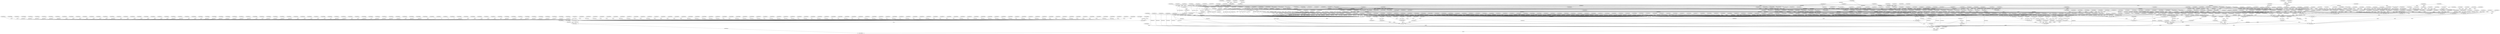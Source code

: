 digraph Ontology {
	page="11,17";
	edge [label="is a"];
	CCO_R0000168 -> CCO_R0000000;
	CCO_R0000007 -> CCO_R0000000;
	CCO_P0000175 -> CCO_P0000193;
	CCO_R0000077 -> CCO_R0000000;
	CCO_R0000111 -> CCO_R0000000;
	edge [label="part_of"];
	CCO_P0000039 -> CCO_P0000016;
	CCO_B0000073 -> CCO_U0000004;
	edge [label="participates_in"];
	CCO_B0000073 -> CCO_P0000057;
	CCO_B0000073 -> CCO_P0000194;
	CCO_P0000288 -> CCO_P0000199;
	CCO_P0000288 -> CCO_P0000287;
	CCO_B0000046 -> CCO_U0000004;
	edge [label="participates_in"];
	CCO_B0000046 -> CCO_P0000004;
	CCO_P0000005 -> CCO_P0000004;
	CCO_R0000138 -> CCO_R0000000;
	CCO_P0000060 -> CCO_P0000059;
	edge [label="part_of"];
	CCO_P0000060 -> CCO_P0000118;
	CCO_P0000115 -> CCO_P0000266;
	edge [label="part_of"];
	CCO_P0000115 -> CCO_P0000112;
	CCO_P0000222 -> CCO_P0000228;
	edge [label="part_of"];
	CCO_P0000222 -> CCO_P0000097;
	CCO_P0000307 -> CCO_P0000057;
	edge [label="part_of"];
	CCO_P0000300 -> CCO_P0000192;
	CCO_P0000300 -> CCO_P0000301;
	CCO_P0000250 -> CCO_P0000249;
	CCO_P0000169 -> CCO_P0000195;
	CCO_P0000169 -> CCO_P0000167;
	edge [label="part_of"];
	CCO_P0000191 -> CCO_P0000104;
	CCO_P0000191 -> CCO_P0000189;
	edge [label="part_of"];
	CCO_P0000134 -> CCO_P0000189;
	CCO_R0000080 -> CCO_R0000000;
	CCO_R0000139 -> CCO_R0000000;
	edge [label="part_of"];
	CCO_P0000179 -> CCO_P0000120;
	CCO_P0000217 -> CCO_P0000207;
	CCO_P0000217 -> CCO_P0000216;
	CCO_B0000144 -> CCO_U0000004;
	edge [label="participates_in"];
	CCO_B0000144 -> CCO_P0000004;
	CCO_P0000214 -> CCO_P0000210;
	CCO_P0000214 -> CCO_P0000126;
	CCO_P0000068 -> CCO_P0000240;
	edge [label="part_of"];
	CCO_P0000068 -> CCO_P0000120;
	CCO_R0000062 -> CCO_R0000000;
	CCO_R0000035 -> CCO_R0000000;
	CCO_B0000063 -> CCO_U0000004;
	edge [label="participates_in"];
	CCO_B0000063 -> CCO_P0000056;
	CCO_P0000160 -> CCO_P0000007;
	edge [label="part_of"];
	CCO_P0000085 -> CCO_P0000084;
	CCO_P0000099 -> CCO_P0000096;
	CCO_R0000131 -> CCO_R0000000;
	CCO_R0000147 -> CCO_R0000000;
	CCO_B0000022 -> CCO_U0000004;
	edge [label="participates_in"];
	CCO_B0000022 -> CCO_P0000108;
	CCO_B0000022 -> CCO_P0000103;
	CCO_B0000022 -> CCO_P0000120;
	CCO_B0000022 -> CCO_P0000117;
	CCO_R0000050 -> CCO_R0000000;
	CCO_B0000092 -> CCO_U0000004;
	edge [label="participates_in"];
	CCO_B0000092 -> CCO_P0000108;
	CCO_B0000101 -> CCO_U0000004;
	edge [label="participates_in"];
	CCO_B0000101 -> CCO_P0000004;
	CCO_R0000085 -> CCO_R0000000;
	edge [label="part_of"];
	CCO_P0000084 -> CCO_P0000037;
	edge [label="part_of"];
	CCO_P0000234 -> CCO_P0000103;
	CCO_R0000091 -> CCO_R0000000;
	CCO_U0000004 -> CCO_U0000003;
	edge [label="part_of"];
	CCO_P0000277 -> CCO_P0000265;
	CCO_P0000303 -> CCO_P0000134;
	edge [label="part_of"];
	CCO_P0000303 -> CCO_P0000192;
	CCO_B0000122 -> CCO_U0000004;
	edge [label="participates_in"];
	CCO_B0000122 -> CCO_P0000004;
	CCO_B0000113 -> CCO_U0000004;
	edge [label="participates_in"];
	CCO_B0000113 -> CCO_P0000004;
	CCO_P0000159 -> CCO_P0000007;
	CCO_P0000159 -> CCO_P0000163;
	CCO_R0000141 -> CCO_R0000000;
	CCO_P0000006 -> CCO_P0000157;
	CCO_R0000058 -> CCO_R0000000;
	CCO_P0000157 -> CCO_P0000005;
	CCO_B0000108 -> CCO_U0000004;
	edge [label="participates_in"];
	CCO_B0000108 -> CCO_P0000266;
	CCO_P0000076 -> CCO_P0000074;
	CCO_P0000295 -> CCO_P0000294;
	edge [label="part_of"];
	CCO_P0000044 -> CCO_P0000108;
	CCO_P0000044 -> CCO_P0000054;
	edge [label="part_of"];
	CCO_P0000283 -> CCO_P0000037;
	edge [label="part_of"];
	CCO_P0000259 -> CCO_P0000002;
	CCO_P0000182 -> CCO_P0000122;
	CCO_P0000022 -> CCO_P0000270;
	edge [label="part_of"];
	CCO_P0000022 -> CCO_P0000069;
	edge [label="part_of"];
	CCO_P0000033 -> CCO_P0000105;
	CCO_B0000014 -> CCO_U0000004;
	edge [label="participates_in"];
	CCO_B0000014 -> CCO_P0000004;
	CCO_B0000014 -> CCO_P0000010;
	CCO_R0000070 -> CCO_R0000000;
	CCO_P0000176 -> CCO_P0000193;
	edge [label="part_of"];
	CCO_P0000237 -> CCO_P0000265;
	CCO_B0000129 -> CCO_U0000004;
	edge [label="participates_in"];
	CCO_B0000129 -> CCO_P0000069;
	CCO_P0000224 -> CCO_P0000230;
	CCO_P0000224 -> CCO_P0000222;
	CCO_R0000046 -> CCO_R0000000;
	CCO_B0000037 -> CCO_U0000004;
	edge [label="participates_in"];
	CCO_B0000037 -> CCO_P0000130;
	CCO_R0000016 -> CCO_R0000000;
	CCO_R0000108 -> CCO_R0000000;
	CCO_R0000067 -> CCO_R0000000;
	CCO_P0000010 -> CCO_P0000262;
	edge [label="part_of"];
	CCO_P0000010 -> CCO_P0000273;
	CCO_R0000156 -> CCO_R0000000;
	CCO_B0000152 -> CCO_U0000004;
	edge [label="participates_in"];
	CCO_B0000152 -> CCO_P0000107;
	edge [label="part_of"];
	CCO_P0000174 -> CCO_P0000190;
	CCO_P0000109 -> CCO_P0000267;
	edge [label="part_of"];
	CCO_P0000109 -> CCO_P0000104;
	CCO_R0000110 -> CCO_R0000000;
	CCO_P0000087 -> CCO_P0000004;
	edge [label="part_of"];
	CCO_P0000087 -> CCO_P0000069;
	CCO_P0000297 -> CCO_P0000296;
	edge [label="part_of"];
	CCO_P0000025 -> CCO_P0000014;
	CCO_P0000040 -> CCO_P0000004;
	CCO_P0000184 -> CCO_P0000257;
	edge [label="part_of"];
	CCO_P0000184 -> CCO_P0000192;
	edge [label="part_of"];
	CCO_P0000108 -> CCO_P0000104;
	CCO_P0000158 -> CCO_P0000007;
	edge [label="part_of"];
	CCO_P0000078 -> CCO_P0000002;
	CCO_R0000024 -> CCO_R0000000;
	CCO_B0000016 -> CCO_U0000004;
	edge [label="participates_in"];
	CCO_B0000016 -> CCO_P0000004;
	CCO_P0000114 -> CCO_P0000267;
	edge [label="part_of"];
	CCO_P0000114 -> CCO_P0000112;
	CCO_B0000082 -> CCO_U0000004;
	edge [label="participates_in"];
	CCO_B0000082 -> CCO_P0000056;
	CCO_B0000047 -> CCO_U0000004;
	edge [label="participates_in"];
	CCO_B0000047 -> CCO_P0000004;
	CCO_B0000013 -> CCO_U0000004;
	edge [label="participates_in"];
	CCO_B0000013 -> CCO_P0000004;
	CCO_B0000013 -> CCO_P0000010;
	CCO_R0000153 -> CCO_R0000000;
	CCO_R0000076 -> CCO_R0000000;
	edge [label="part_of"];
	CCO_P0000260 -> CCO_P0000189;
	CCO_B0000103 -> CCO_U0000004;
	edge [label="participates_in"];
	CCO_B0000103 -> CCO_P0000004;
	CCO_P0000167 -> CCO_P0000009;
	edge [label="part_of"];
	CCO_P0000167 -> CCO_P0000011;
	CCO_B0000072 -> CCO_U0000004;
	edge [label="participates_in"];
	CCO_B0000072 -> CCO_P0000108;
	CCO_B0000100 -> CCO_U0000004;
	edge [label="participates_in"];
	CCO_B0000100 -> CCO_P0000069;
	edge [label="part_of"];
	CCO_P0000218 -> CCO_P0000206;
	CCO_P0000133 -> CCO_P0000056;
	CCO_R0000037 -> CCO_R0000000;
	edge [label="part_of"];
	CCO_P0000267 -> CCO_P0000038;
	CCO_P0000204 -> CCO_P0000139;
	CCO_P0000204 -> CCO_P0000202;
	CCO_R0000055 -> CCO_R0000000;
	edge [label="part_of"];
	CCO_P0000112 -> CCO_P0000103;
	CCO_P0000004 -> CCO_P0000294;
	edge [label="part_of"];
	CCO_P0000118 -> CCO_P0000117;
	CCO_R0000092 -> CCO_R0000000;
	CCO_B0000097 -> CCO_U0000004;
	edge [label="participates_in"];
	CCO_B0000097 -> CCO_P0000004;
	CCO_P0000070 -> CCO_P0000206;
	CCO_P0000067 -> CCO_P0000240;
	edge [label="part_of"];
	CCO_P0000067 -> CCO_P0000117;
	edge [label="part_of"];
	CCO_P0000306 -> CCO_P0000153;
	CCO_B0000064 -> CCO_U0000004;
	edge [label="participates_in"];
	CCO_B0000064 -> CCO_P0000069;
	CCO_B0000064 -> CCO_P0000037;
	CCO_P0000221 -> CCO_P0000207;
	CCO_P0000221 -> CCO_P0000220;
	CCO_B0000143 -> CCO_U0000004;
	edge [label="participates_in"];
	CCO_B0000143 -> CCO_P0000004;
	CCO_R0000165 -> CCO_R0000000;
	CCO_R0000114 -> CCO_R0000000;
	CCO_P0000265 -> CCO_P0000056;
	CCO_B0000059 -> CCO_U0000004;
	edge [label="participates_in"];
	CCO_B0000059 -> CCO_P0000194;
	CCO_P0000187 -> CCO_P0000040;
	CCO_B0000109 -> CCO_U0000004;
	edge [label="participates_in"];
	CCO_B0000109 -> CCO_P0000004;
	edge [label="part_of"];
	CCO_P0000034 -> CCO_P0000105;
	CCO_R0000095 -> CCO_R0000000;
	CCO_P0000156 -> CCO_P0000154;
	CCO_P0000156 -> CCO_P0000163;
	CCO_R0000140 -> CCO_R0000000;
	CCO_B0000146 -> CCO_U0000004;
	edge [label="participates_in"];
	CCO_B0000146 -> CCO_P0000056;
	CCO_B0000021 -> CCO_U0000004;
	edge [label="participates_in"];
	CCO_B0000021 -> CCO_P0000108;
	CCO_R0000123 -> CCO_R0000000;
	CCO_P0000202 -> CCO_P0000087;
	CCO_P0000202 -> CCO_P0000198;
	CCO_B0000118 -> CCO_U0000004;
	edge [label="participates_in"];
	CCO_B0000118 -> CCO_P0000069;
	CCO_B0000118 -> CCO_P0000117;
	CCO_B0000104 -> CCO_U0000004;
	edge [label="participates_in"];
	CCO_B0000104 -> CCO_P0000004;
	edge [label="part_of"];
	CCO_P0000126 -> CCO_P0000176;
	CCO_P0000126 -> CCO_P0000129;
	CCO_P0000168 -> CCO_P0000194;
	CCO_P0000168 -> CCO_P0000167;
	CCO_U0000005 -> CCO_U0000003;
	CCO_B0000051 -> CCO_U0000004;
	edge [label="participates_in"];
	CCO_B0000051 -> CCO_P0000004;
	edge [label="part_of"];
	CCO_P0000258 -> CCO_P0000002;
	CCO_R0000137 -> CCO_R0000000;
	CCO_B0000155 -> CCO_U0000004;
	edge [label="participates_in"];
	CCO_B0000155 -> CCO_P0000130;
	CCO_B0000079 -> CCO_U0000004;
	edge [label="participates_in"];
	CCO_B0000079 -> CCO_P0000093;
	edge [label="part_of"];
	CCO_P0000086 -> CCO_P0000084;
	CCO_R0000047 -> CCO_R0000000;
	CCO_B0000038 -> CCO_U0000004;
	edge [label="participates_in"];
	CCO_B0000038 -> CCO_P0000004;
	CCO_B0000017 -> CCO_U0000004;
	edge [label="participates_in"];
	CCO_B0000017 -> CCO_P0000015;
	edge [label="part_of"];
	CCO_P0000233 -> CCO_P0000106;
	CCO_R0000004 -> CCO_R0000000;
	CCO_R0000087 -> CCO_R0000000;
	CCO_R0000160 -> CCO_R0000000;
	CCO_B0000050 -> CCO_U0000004;
	edge [label="participates_in"];
	CCO_B0000050 -> CCO_P0000009;
	edge [label="part_of"];
	CCO_P0000101 -> CCO_P0000271;
	CCO_B0000054 -> CCO_U0000004;
	edge [label="participates_in"];
	CCO_B0000054 -> CCO_P0000056;
	CCO_B0000135 -> CCO_U0000004;
	edge [label="participates_in"];
	CCO_B0000135 -> CCO_P0000009;
	CCO_B0000123 -> CCO_U0000004;
	edge [label="participates_in"];
	CCO_B0000123 -> CCO_P0000037;
	CCO_R0000086 -> CCO_R0000000;
	CCO_R0000036 -> CCO_R0000000;
	edge [label="part_of"];
	CCO_P0000240 -> CCO_P0000104;
	CCO_P0000240 -> CCO_P0000189;
	CCO_P0000199 -> CCO_P0000004;
	CCO_P0000151 -> CCO_P0000095;
	edge [label="part_of"];
	CCO_P0000096 -> CCO_P0000056;
	edge [label="part_of"];
	CCO_P0000294 -> CCO_P0000056;
	edge [label="part_of"];
	CCO_P0000247 -> CCO_P0000243;
	CCO_B0000154 -> CCO_U0000004;
	edge [label="participates_in"];
	CCO_B0000154 -> CCO_P0000108;
	CCO_B0000154 -> CCO_P0000120;
	CCO_B0000154 -> CCO_P0000117;
	CCO_P0000091 -> CCO_P0000282;
	edge [label="part_of"];
	CCO_P0000091 -> CCO_P0000139;
	CCO_P0000018 -> CCO_P0000267;
	edge [label="part_of"];
	CCO_P0000018 -> CCO_P0000069;
	CCO_P0000238 -> CCO_P0000237;
	edge [label="part_of"];
	CCO_P0000238 -> CCO_P0000104;
	CCO_P0000077 -> CCO_P0000074;
	edge [label="part_of"];
	CCO_P0000190 -> CCO_P0000103;
	CCO_B0000025 -> CCO_U0000004;
	edge [label="participates_in"];
	CCO_B0000025 -> CCO_P0000004;
	CCO_B0000035 -> CCO_U0000004;
	edge [label="participates_in"];
	CCO_B0000035 -> CCO_P0000124;
	CCO_R0000060 -> CCO_R0000000;
	CCO_R0000019 -> CCO_R0000000;
	CCO_R0000130 -> CCO_R0000000;
	edge [label="part_of"];
	CCO_P0000082 -> CCO_P0000002;
	CCO_R0000084 -> CCO_R0000000;
	edge [label="part_of"];
	CCO_P0000268 -> CCO_P0000038;
	CCO_P0000132 -> CCO_P0000189;
	edge [label="part_of"];
	CCO_P0000132 -> CCO_P0000120;
	CCO_U0000003 -> CCO_U0000001;
	edge [label="part_of"];
	CCO_P0000024 -> CCO_P0000013;
	edge [label="part_of"];
	CCO_P0000051 -> CCO_P0000054;
	CCO_P0000219 -> CCO_P0000207;
	CCO_P0000219 -> CCO_P0000218;
	CCO_R0000082 -> CCO_R0000000;
	CCO_B0000020 -> CCO_U0000004;
	edge [label="participates_in"];
	CCO_B0000020 -> CCO_P0000103;
	CCO_R0000068 -> CCO_R0000000;
	CCO_R0000079 -> CCO_R0000000;
	CCO_P0000207 -> CCO_P0000206;
	CCO_R0000056 -> CCO_R0000000;
	CCO_B0000071 -> CCO_U0000004;
	edge [label="participates_in"];
	CCO_B0000071 -> CCO_P0000004;
	CCO_B0000110 -> CCO_U0000004;
	edge [label="participates_in"];
	CCO_B0000110 -> CCO_P0000056;
	CCO_B0000110 -> CCO_P0000069;
	CCO_R0000074 -> CCO_R0000000;
	edge [label="part_of"];
	CCO_P0000180 -> CCO_P0000108;
	CCO_P0000180 -> CCO_P0000054;
	edge [label="part_of"];
	CCO_P0000015 -> CCO_P0000273;
	CCO_P0000272 -> CCO_P0000269;
	edge [label="part_of"];
	CCO_P0000272 -> CCO_P0000265;
	CCO_R0000011 -> CCO_R0000000;
	edge [label="part_of"];
	CCO_P0000106 -> CCO_P0000104;
	CCO_P0000215 -> CCO_P0000211;
	CCO_P0000215 -> CCO_P0000126;
	edge [label="part_of"];
	CCO_P0000284 -> CCO_P0000265;
	edge [label="part_of"];
	CCO_P0000144 -> CCO_P0000106;
	CCO_B0000008 -> CCO_U0000004;
	edge [label="participates_in"];
	CCO_B0000008 -> CCO_P0000108;
	CCO_B0000008 -> CCO_P0000067;
	CCO_B0000008 -> CCO_P0000068;
	CCO_R0000105 -> CCO_R0000000;
	CCO_B0000041 -> CCO_U0000004;
	edge [label="participates_in"];
	CCO_B0000041 -> CCO_P0000194;
	CCO_R0000075 -> CCO_R0000000;
	CCO_R0000146 -> CCO_R0000000;
	CCO_R0000133 -> CCO_R0000000;
	edge [label="part_of"];
	CCO_P0000232 -> CCO_P0000160;
	CCO_R0000034 -> CCO_R0000000;
	CCO_P0000117 -> CCO_P0000103;
	CCO_P0000256 -> CCO_P0000132;
	CCO_P0000256 -> CCO_P0000254;
	CCO_B0000105 -> CCO_U0000004;
	edge [label="participates_in"];
	CCO_B0000105 -> CCO_P0000004;
	CCO_B0000127 -> CCO_U0000004;
	edge [label="participates_in"];
	CCO_B0000127 -> CCO_P0000188;
	edge [label="part_of"];
	CCO_P0000058 -> CCO_P0000037;
	CCO_P0000196 -> CCO_P0000089;
	CCO_P0000196 -> CCO_P0000208;
	edge [label="part_of"];
	CCO_P0000241 -> CCO_P0000189;
	CCO_P0000279 -> CCO_P0000277;
	edge [label="part_of"];
	CCO_P0000279 -> CCO_P0000112;
	CCO_B0000098 -> CCO_U0000004;
	edge [label="participates_in"];
	CCO_B0000098 -> CCO_P0000004;
	CCO_B0000015 -> CCO_U0000004;
	edge [label="participates_in"];
	CCO_B0000015 -> CCO_P0000004;
	CCO_B0000015 -> CCO_P0000010;
	CCO_P0000041 -> CCO_P0000040;
	CCO_B0000007 -> CCO_U0000004;
	edge [label="participates_in"];
	CCO_B0000007 -> CCO_P0000015;
	CCO_R0000022 -> CCO_R0000000;
	edge [label="part_of"];
	CCO_P0000069 -> CCO_P0000016;
	CCO_B0000090 -> CCO_U0000004;
	edge [label="participates_in"];
	CCO_B0000090 -> CCO_P0000004;
	edge [label="part_of"];
	CCO_P0000083 -> CCO_P0000002;
	CCO_P0000075 -> CCO_P0000074;
	CCO_R0000032 -> CCO_R0000000;
	CCO_P0000229 -> CCO_P0000228;
	CCO_B0000034 -> CCO_U0000004;
	edge [label="participates_in"];
	CCO_B0000034 -> CCO_P0000103;
	CCO_R0000044 -> CCO_R0000000;
	CCO_R0000018 -> CCO_R0000000;
	CCO_B0000083 -> CCO_U0000004;
	edge [label="participates_in"];
	CCO_B0000083 -> CCO_P0000194;
	edge [label="part_of"];
	CCO_P0000047 -> CCO_P0000108;
	CCO_P0000047 -> CCO_P0000054;
	CCO_R0000096 -> CCO_R0000000;
	CCO_B0000116 -> CCO_U0000004;
	edge [label="participates_in"];
	CCO_B0000116 -> CCO_P0000197;
	CCO_B0000111 -> CCO_U0000004;
	edge [label="participates_in"];
	CCO_B0000111 -> CCO_P0000056;
	edge [label="part_of"];
	CCO_P0000150 -> CCO_P0000160;
	edge [label="part_of"];
	CCO_P0000035 -> CCO_P0000105;
	edge [label="part_of"];
	CCO_P0000220 -> CCO_P0000206;
	CCO_R0000090 -> CCO_R0000000;
	CCO_B0000095 -> CCO_U0000004;
	edge [label="participates_in"];
	CCO_B0000095 -> CCO_P0000103;
	CCO_R0000005 -> CCO_R0000000;
	edge [label="part_of"];
	CCO_P0000166 -> CCO_P0000183;
	CCO_P0000203 -> CCO_P0000199;
	CCO_P0000203 -> CCO_P0000087;
	CCO_R0000026 -> CCO_R0000000;
	CCO_R0000166 -> CCO_R0000000;
	edge [label="part_of"];
	CCO_P0000257 -> CCO_P0000189;
	CCO_B0000018 -> CCO_U0000004;
	edge [label="participates_in"];
	CCO_B0000018 -> CCO_P0000003;
	CCO_P0000008 -> CCO_P0000005;
	CCO_P0000170 -> CCO_P0000009;
	edge [label="part_of"];
	CCO_P0000170 -> CCO_P0000015;
	CCO_B0000026 -> CCO_U0000004;
	edge [label="participates_in"];
	CCO_B0000026 -> CCO_P0000108;
	CCO_B0000026 -> CCO_P0000233;
	edge [label="part_of"];
	CCO_P0000090 -> CCO_P0000069;
	edge [label="part_of"];
	CCO_P0000001 -> CCO_P0000058;
	CCO_B0000006 -> CCO_U0000004;
	edge [label="participates_in"];
	CCO_B0000006 -> CCO_P0000124;
	CCO_P0000127 -> CCO_P0000004;
	CCO_P0000145 -> CCO_P0000173;
	edge [label="part_of"];
	CCO_P0000046 -> CCO_P0000108;
	CCO_B0000005 -> CCO_U0000004;
	edge [label="participates_in"];
	CCO_B0000005 -> CCO_P0000004;
	CCO_B0000005 -> CCO_P0000010;
	CCO_R0000151 -> CCO_R0000000;
	CCO_R0000053 -> CCO_R0000000;
	CCO_P0000301 -> CCO_P0000254;
	CCO_B0000061 -> CCO_U0000004;
	edge [label="participates_in"];
	CCO_B0000061 -> CCO_P0000004;
	CCO_R0000102 -> CCO_R0000000;
	CCO_B0000084 -> CCO_U0000004;
	edge [label="participates_in"];
	CCO_B0000084 -> CCO_P0000004;
	edge [label="part_of"];
	CCO_P0000186 -> CCO_P0000058;
	CCO_B0000032 -> CCO_U0000004;
	edge [label="participates_in"];
	CCO_B0000032 -> CCO_P0000294;
	edge [label="part_of"];
	CCO_P0000089 -> CCO_P0000124;
	CCO_P0000089 -> CCO_P0000013;
	edge [label="part_of"];
	CCO_P0000036 -> CCO_P0000105;
	CCO_R0000145 -> CCO_R0000000;
	edge [label="part_of"];
	CCO_P0000216 -> CCO_P0000206;
	edge [label="part_of"];
	CCO_P0000266 -> CCO_P0000038;
	CCO_P0000239 -> CCO_P0000237;
	edge [label="part_of"];
	CCO_P0000239 -> CCO_P0000112;
	CCO_B0000134 -> CCO_U0000004;
	edge [label="participates_in"];
	CCO_B0000134 -> CCO_P0000056;
	CCO_P0000093 -> CCO_P0000164;
	CCO_P0000093 -> CCO_P0000092;
	CCO_P0000139 -> CCO_P0000087;
	edge [label="part_of"];
	CCO_P0000139 -> CCO_P0000090;
	CCO_B0000145 -> CCO_U0000004;
	edge [label="participates_in"];
	CCO_B0000145 -> CCO_P0000004;
	CCO_P0000122 -> CCO_P0000044;
	CCO_P0000231 -> CCO_P0000137;
	CCO_P0000293 -> CCO_P0000200;
	CCO_P0000293 -> CCO_P0000005;
	edge [label="part_of"];
	CCO_P0000293 -> CCO_P0000105;
	edge [label="part_of"];
	CCO_P0000178 -> CCO_P0000103;
	edge [label="part_of"];
	CCO_P0000248 -> CCO_P0000242;
	CCO_U0000007 -> CCO_U0000002;
	CCO_B0000010 -> CCO_U0000004;
	edge [label="participates_in"];
	CCO_B0000010 -> CCO_P0000194;
	CCO_R0000065 -> CCO_R0000000;
	CCO_P0000062 -> CCO_P0000242;
	edge [label="part_of"];
	CCO_P0000062 -> CCO_P0000120;
	CCO_R0000122 -> CCO_R0000000;
	CCO_P0000289 -> CCO_P0000287;
	CCO_P0000289 -> CCO_P0000198;
	CCO_B0000062 -> CCO_U0000004;
	edge [label="participates_in"];
	CCO_B0000062 -> CCO_P0000004;
	CCO_P0000116 -> CCO_P0000270;
	edge [label="part_of"];
	CCO_P0000116 -> CCO_P0000112;
	CCO_P0000056 -> CCO_U0000002;
	CCO_B0000040 -> CCO_U0000004;
	edge [label="participates_in"];
	CCO_B0000040 -> CCO_P0000004;
	CCO_R0000073 -> CCO_R0000000;
	CCO_U0000010 -> CCO_U0000001;
	CCO_P0000028 -> CCO_P0000005;
	CCO_B0000052 -> CCO_U0000004;
	edge [label="participates_in"];
	CCO_B0000052 -> CCO_P0000004;
	CCO_P0000278 -> CCO_P0000277;
	edge [label="part_of"];
	CCO_P0000278 -> CCO_P0000104;
	CCO_R0000028 -> CCO_R0000000;
	edge [label="part_of"];
	CCO_P0000128 -> CCO_P0000104;
	CCO_B0000119 -> CCO_U0000004;
	edge [label="participates_in"];
	CCO_B0000119 -> CCO_P0000056;
	CCO_P0000061 -> CCO_P0000059;
	edge [label="part_of"];
	CCO_P0000061 -> CCO_P0000119;
	CCO_P0000274 -> CCO_P0000262;
	edge [label="part_of"];
	CCO_P0000274 -> CCO_P0000272;
	CCO_P0000271 -> CCO_P0000038;
	edge [label="part_of"];
	CCO_P0000271 -> CCO_P0000265;
	CCO_R0000124 -> CCO_R0000000;
	edge [label="part_of"];
	CCO_P0000263 -> CCO_P0000269;
	CCO_P0000285 -> CCO_P0000284;
	CCO_B0000128 -> CCO_U0000004;
	edge [label="participates_in"];
	CCO_B0000128 -> CCO_P0000108;
	CCO_B0000128 -> CCO_P0000103;
	CCO_P0000208 -> CCO_P0000124;
	CCO_P0000208 -> CCO_P0000198;
	CCO_P0000098 -> CCO_P0000252;
	CCO_R0000132 -> CCO_R0000000;
	CCO_P0000059 -> CCO_P0000242;
	edge [label="part_of"];
	CCO_P0000059 -> CCO_P0000117;
	edge [label="part_of"];
	CCO_P0000153 -> CCO_P0000152;
	CCO_P0000165 -> CCO_P0000005;
	CCO_B0000036 -> CCO_U0000004;
	edge [label="participates_in"];
	CCO_B0000036 -> CCO_P0000112;
	edge [label="part_of"];
	CCO_P0000081 -> CCO_P0000002;
	CCO_R0000025 -> CCO_R0000000;
	CCO_R0000117 -> CCO_R0000000;
	CCO_B0000153 -> CCO_U0000004;
	edge [label="participates_in"];
	CCO_B0000153 -> CCO_P0000194;
	CCO_P0000302 -> CCO_P0000134;
	edge [label="part_of"];
	CCO_P0000302 -> CCO_P0000191;
	CCO_R0000081 -> CCO_R0000000;
	CCO_R0000045 -> CCO_R0000000;
	CCO_P0000292 -> CCO_P0000285;
	CCO_B0000045 -> CCO_U0000004;
	edge [label="participates_in"];
	CCO_B0000045 -> CCO_P0000056;
	CCO_R0000010 -> CCO_R0000000;
	CCO_P0000007 -> CCO_P0000157;
	CCO_B0000033 -> CCO_U0000004;
	edge [label="participates_in"];
	CCO_B0000033 -> CCO_P0000294;
	CCO_B0000133 -> CCO_U0000004;
	edge [label="participates_in"];
	CCO_B0000133 -> CCO_P0000004;
	CCO_B0000102 -> CCO_U0000004;
	edge [label="participates_in"];
	CCO_B0000102 -> CCO_P0000078;
	edge [label="part_of"];
	CCO_P0000177 -> CCO_P0000037;
	CCO_R0000154 -> CCO_R0000000;
	edge [label="part_of"];
	CCO_P0000011 -> CCO_P0000273;
	CCO_B0000096 -> CCO_U0000004;
	edge [label="participates_in"];
	CCO_B0000096 -> CCO_P0000004;
	CCO_R0000023 -> CCO_R0000000;
	CCO_B0000107 -> CCO_U0000004;
	edge [label="participates_in"];
	CCO_B0000107 -> CCO_P0000092;
	CCO_R0000029 -> CCO_R0000000;
	CCO_B0000085 -> CCO_U0000004;
	edge [label="participates_in"];
	CCO_B0000085 -> CCO_P0000004;
	CCO_R0000066 -> CCO_R0000000;
	CCO_B0000149 -> CCO_U0000004;
	edge [label="participates_in"];
	CCO_B0000149 -> CCO_P0000056;
	CCO_R0000072 -> CCO_R0000000;
	CCO_B0000093 -> CCO_U0000004;
	edge [label="participates_in"];
	CCO_B0000093 -> CCO_P0000004;
	CCO_P0000065 -> CCO_P0000189;
	edge [label="part_of"];
	CCO_P0000065 -> CCO_P0000117;
	CCO_B0000141 -> CCO_U0000004;
	edge [label="participates_in"];
	CCO_B0000141 -> CCO_P0000011;
	CCO_B0000125 -> CCO_U0000004;
	edge [label="participates_in"];
	CCO_B0000125 -> CCO_P0000194;
	CCO_P0000092 -> CCO_P0000087;
	CCO_P0000092 -> CCO_P0000005;
	CCO_U0000008 -> CCO_U0000002;
	CCO_P0000163 -> CCO_P0000005;
	CCO_R0000020 -> CCO_R0000000;
	CCO_P0000021 -> CCO_P0000019;
	CCO_P0000057 -> CCO_P0000198;
	CCO_P0000230 -> CCO_P0000228;
	CCO_R0000059 -> CCO_R0000000;
	edge [label="part_of"];
	CCO_P0000138 -> CCO_P0000056;
	CCO_P0000037 -> CCO_P0000056;
	CCO_B0000158 -> CCO_U0000004;
	edge [label="participates_in"];
	CCO_B0000158 -> CCO_P0000004;
	CCO_P0000064 -> CCO_P0000062;
	edge [label="part_of"];
	CCO_P0000064 -> CCO_P0000123;
	CCO_P0000088 -> CCO_P0000124;
	edge [label="part_of"];
	CCO_P0000088 -> CCO_P0000010;
	CCO_P0000147 -> CCO_P0000146;
	CCO_R0000157 -> CCO_R0000000;
	edge [label="part_of"];
	CCO_P0000121 -> CCO_P0000120;
	CCO_P0000053 -> CCO_P0000095;
	CCO_B0000151 -> CCO_U0000004;
	edge [label="participates_in"];
	CCO_B0000151 -> CCO_P0000124;
	CCO_R0000002 -> CCO_R0000000;
	edge [label="part_of"];
	CCO_P0000249 -> CCO_P0000265;
	CCO_R0000119 -> CCO_R0000000;
	CCO_P0000242 -> CCO_P0000029;
	CCO_P0000020 -> CCO_P0000019;
	CCO_B0000121 -> CCO_U0000004;
	edge [label="participates_in"];
	CCO_B0000121 -> CCO_P0000004;
	CCO_P0000095 -> CCO_P0000087;
	CCO_P0000129 -> CCO_P0000124;
	edge [label="part_of"];
	CCO_P0000129 -> CCO_P0000193;
	edge [label="part_of"];
	CCO_P0000304 -> CCO_P0000240;
	CCO_P0000225 -> CCO_P0000228;
	edge [label="part_of"];
	CCO_P0000225 -> CCO_P0000098;
	CCO_P0000286 -> CCO_P0000284;
	CCO_B0000114 -> CCO_U0000004;
	edge [label="participates_in"];
	CCO_B0000114 -> CCO_P0000004;
	CCO_B0000023 -> CCO_U0000004;
	edge [label="participates_in"];
	CCO_B0000023 -> CCO_P0000004;
	CCO_R0000163 -> CCO_R0000000;
	CCO_P0000194 -> CCO_P0000009;
	CCO_P0000194 -> CCO_P0000198;
	CCO_R0000129 -> CCO_R0000000;
	CCO_P0000255 -> CCO_P0000065;
	CCO_P0000255 -> CCO_P0000254;
	CCO_B0000070 -> CCO_U0000004;
	edge [label="participates_in"];
	CCO_B0000070 -> CCO_P0000004;
	CCO_B0000132 -> CCO_U0000004;
	edge [label="participates_in"];
	CCO_B0000132 -> CCO_P0000288;
	edge [label="part_of"];
	CCO_P0000031 -> CCO_P0000069;
	CCO_R0000039 -> CCO_R0000000;
	CCO_P0000014 -> CCO_P0000263;
	edge [label="part_of"];
	CCO_P0000014 -> CCO_P0000273;
	CCO_R0000126 -> CCO_R0000000;
	CCO_P0000111 -> CCO_P0000270;
	edge [label="part_of"];
	CCO_P0000111 -> CCO_P0000104;
	CCO_P0000243 -> CCO_P0000058;
	CCO_P0000273 -> CCO_P0000269;
	edge [label="part_of"];
	CCO_P0000273 -> CCO_P0000037;
	edge [label="part_of"];
	CCO_P0000107 -> CCO_P0000106;
	edge [label="part_of"];
	CCO_P0000141 -> CCO_P0000103;
	edge [label="part_of"];
	CCO_P0000080 -> CCO_P0000079;
	CCO_P0000072 -> CCO_P0000070;
	CCO_P0000072 -> CCO_P0000218;
	edge [label="part_of"];
	CCO_P0000206 -> CCO_P0000069;
	CCO_U0000002 -> CCO_U0000000;
	CCO_B0000156 -> CCO_U0000004;
	edge [label="participates_in"];
	CCO_B0000156 -> CCO_P0000004;
	CCO_R0000107 -> CCO_R0000000;
	CCO_P0000131 -> CCO_P0000242;
	edge [label="part_of"];
	CCO_P0000131 -> CCO_P0000117;
	CCO_B0000049 -> CCO_U0000004;
	edge [label="participates_in"];
	CCO_B0000049 -> CCO_P0000004;
	CCO_B0000076 -> CCO_U0000004;
	edge [label="participates_in"];
	CCO_B0000076 -> CCO_P0000004;
	CCO_P0000209 -> CCO_P0000199;
	CCO_P0000209 -> CCO_P0000124;
	CCO_P0000227 -> CCO_P0000230;
	CCO_P0000227 -> CCO_P0000225;
	CCO_R0000042 -> CCO_R0000000;
	CCO_P0000164 -> CCO_P0000005;
	CCO_B0000057 -> CCO_U0000004;
	edge [label="participates_in"];
	CCO_B0000057 -> CCO_P0000004;
	CCO_P0000049 -> CCO_P0000254;
	edge [label="part_of"];
	CCO_P0000049 -> CCO_P0000108;
	CCO_P0000049 -> CCO_P0000191;
	CCO_R0000054 -> CCO_R0000000;
	CCO_R0000144 -> CCO_R0000000;
	CCO_P0000244 -> CCO_P0000058;
	CCO_R0000063 -> CCO_R0000000;
	CCO_R0000051 -> CCO_R0000000;
	CCO_P0000188 -> CCO_P0000200;
	edge [label="part_of"];
	CCO_P0000188 -> CCO_P0000108;
	CCO_P0000291 -> CCO_P0000260;
	edge [label="part_of"];
	CCO_P0000291 -> CCO_P0000192;
	edge [label="part_of"];
	CCO_P0000054 -> CCO_P0000104;
	edge [label="part_of"];
	CCO_P0000264 -> CCO_P0000269;
	CCO_B0000150 -> CCO_U0000004;
	edge [label="participates_in"];
	CCO_B0000150 -> CCO_P0000117;
	CCO_R0000083 -> CCO_R0000000;
	CCO_B0000080 -> CCO_U0000004;
	edge [label="participates_in"];
	CCO_B0000080 -> CCO_P0000194;
	CCO_R0000033 -> CCO_R0000000;
	edge [label="part_of"];
	CCO_P0000146 -> CCO_P0000145;
	CCO_R0000104 -> CCO_R0000000;
	CCO_B0000075 -> CCO_U0000004;
	edge [label="participates_in"];
	CCO_B0000075 -> CCO_P0000004;
	CCO_B0000120 -> CCO_U0000004;
	edge [label="participates_in"];
	CCO_B0000120 -> CCO_P0000004;
	edge [label="part_of"];
	CCO_P0000026 -> CCO_P0000015;
	CCO_P0000009 -> CCO_P0000004;
	CCO_R0000134 -> CCO_R0000000;
	CCO_P0000152 -> CCO_P0000005;
	CCO_R0000008 -> CCO_R0000000;
	CCO_R0000125 -> CCO_R0000000;
	CCO_P0000140 -> CCO_P0000058;
	CCO_B0000131 -> CCO_U0000004;
	edge [label="participates_in"];
	CCO_B0000131 -> CCO_P0000069;
	CCO_B0000126 -> CCO_U0000004;
	edge [label="participates_in"];
	CCO_B0000126 -> CCO_P0000011;
	CCO_P0000063 -> CCO_P0000062;
	edge [label="part_of"];
	CCO_P0000063 -> CCO_P0000121;
	CCO_P0000197 -> CCO_P0000209;
	CCO_P0000197 -> CCO_P0000089;
	edge [label="part_of"];
	CCO_P0000029 -> CCO_P0000265;
	edge [label="part_of"];
	CCO_P0000074 -> CCO_P0000016;
	CCO_U0000009 -> CCO_U0000001;
	CCO_R0000089 -> CCO_R0000000;
	edge [label="part_of"];
	CCO_P0000043 -> CCO_P0000108;
	CCO_P0000043 -> CCO_P0000054;
	CCO_B0000086 -> CCO_U0000004;
	edge [label="participates_in"];
	CCO_B0000086 -> CCO_P0000004;
	CCO_R0000015 -> CCO_R0000000;
	CCO_B0000094 -> CCO_U0000004;
	edge [label="participates_in"];
	CCO_B0000094 -> CCO_P0000056;
	CCO_R0000099 -> CCO_R0000000;
	CCO_R0000143 -> CCO_R0000000;
	CCO_P0000181 -> CCO_P0000122;
	CCO_R0000164 -> CCO_R0000000;
	CCO_B0000042 -> CCO_U0000004;
	edge [label="participates_in"];
	CCO_B0000042 -> CCO_P0000093;
	edge [label="part_of"];
	CCO_P0000050 -> CCO_P0000054;
	edge [label="part_of"];
	CCO_P0000228 -> CCO_P0000096;
	CCO_B0000043 -> CCO_U0000004;
	edge [label="participates_in"];
	CCO_B0000043 -> CCO_P0000056;
	CCO_R0000116 -> CCO_R0000000;
	edge [label="part_of"];
	CCO_P0000254 -> CCO_P0000189;
	edge [label="part_of"];
	CCO_P0000280 -> CCO_P0000269;
	CCO_P0000205 -> CCO_P0000203;
	CCO_P0000205 -> CCO_P0000139;
	CCO_B0000058 -> CCO_U0000004;
	edge [label="participates_in"];
	CCO_B0000058 -> CCO_P0000004;
	edge [label="part_of"];
	CCO_P0000130 -> CCO_P0000069;
	CCO_P0000073 -> CCO_P0000070;
	CCO_P0000073 -> CCO_P0000220;
	edge [label="part_of"];
	CCO_P0000048 -> CCO_P0000108;
	CCO_P0000048 -> CCO_P0000054;
	CCO_B0000117 -> CCO_U0000004;
	edge [label="participates_in"];
	CCO_B0000117 -> CCO_P0000004;
	CCO_R0000001 -> CCO_R0000000;
	edge [label="part_of"];
	CCO_P0000104 -> CCO_P0000103;
	CCO_P0000212 -> CCO_P0000125;
	CCO_P0000212 -> CCO_P0000210;
	CCO_R0000013 -> CCO_R0000000;
	CCO_B0000019 -> CCO_U0000004;
	edge [label="participates_in"];
	CCO_B0000019 -> CCO_P0000124;
	edge [label="part_of"];
	CCO_P0000149 -> CCO_P0000082;
	CCO_R0000159 -> CCO_R0000000;
	CCO_R0000043 -> CCO_R0000000;
	CCO_R0000103 -> CCO_R0000000;
	CCO_R0000027 -> CCO_R0000000;
	CCO_R0000152 -> CCO_R0000000;
	edge [label="part_of"];
	CCO_P0000261 -> CCO_P0000189;
	CCO_R0000021 -> CCO_R0000000;
	edge [label="part_of"];
	CCO_P0000123 -> CCO_P0000120;
	edge [label="part_of"];
	CCO_P0000030 -> CCO_P0000273;
	CCO_B0000001 -> CCO_U0000004;
	edge [label="participates_in"];
	CCO_B0000001 -> CCO_P0000004;
	CCO_B0000031 -> CCO_U0000004;
	edge [label="participates_in"];
	CCO_B0000031 -> CCO_P0000056;
	CCO_P0000171 -> CCO_P0000194;
	CCO_P0000171 -> CCO_P0000170;
	CCO_B0000078 -> CCO_U0000004;
	edge [label="participates_in"];
	CCO_B0000078 -> CCO_P0000004;
	CCO_P0000013 -> CCO_P0000264;
	edge [label="part_of"];
	CCO_P0000013 -> CCO_P0000273;
	CCO_P0000290 -> CCO_P0000260;
	edge [label="part_of"];
	CCO_P0000290 -> CCO_P0000191;
	CCO_B0000130 -> CCO_U0000004;
	edge [label="participates_in"];
	CCO_B0000130 -> CCO_P0000131;
	CCO_P0000211 -> CCO_P0000129;
	CCO_P0000211 -> CCO_P0000209;
	CCO_R0000149 -> CCO_R0000000;
	CCO_B0000112 -> CCO_U0000004;
	edge [label="participates_in"];
	CCO_B0000112 -> CCO_P0000004;
	edge [label="part_of"];
	CCO_P0000066 -> CCO_P0000002;
	CCO_R0000014 -> CCO_R0000000;
	CCO_R0000142 -> CCO_R0000000;
	CCO_R0000078 -> CCO_R0000000;
	edge [label="part_of"];
	CCO_P0000032 -> CCO_P0000105;
	CCO_P0000223 -> CCO_P0000229;
	CCO_P0000223 -> CCO_P0000222;
	CCO_P0000276 -> CCO_P0000264;
	edge [label="part_of"];
	CCO_P0000276 -> CCO_P0000272;
	CCO_B0000060 -> CCO_U0000004;
	edge [label="participates_in"];
	CCO_B0000060 -> CCO_P0000004;
	CCO_B0000055 -> CCO_U0000004;
	edge [label="participates_in"];
	CCO_B0000055 -> CCO_P0000004;
	CCO_P0000071 -> CCO_P0000070;
	CCO_P0000071 -> CCO_P0000216;
	CCO_U0000001 -> CCO_U0000000;
	CCO_P0000200 -> CCO_P0000178;
	edge [label="part_of"];
	CCO_P0000252 -> CCO_P0000096;
	CCO_R0000155 -> CCO_R0000000;
	CCO_R0000097 -> CCO_R0000000;
	CCO_P0000124 -> CCO_P0000004;
	edge [label="part_of"];
	CCO_P0000124 -> CCO_P0000037;
	edge [label="part_of"];
	CCO_P0000119 -> CCO_P0000117;
	CCO_R0000009 -> CCO_R0000000;
	edge [label="part_of"];
	CCO_P0000298 -> CCO_P0000240;
	CCO_B0000067 -> CCO_U0000004;
	edge [label="participates_in"];
	CCO_B0000067 -> CCO_P0000004;
	edge [label="part_of"];
	CCO_P0000305 -> CCO_P0000107;
	edge [label="part_of"];
	CCO_P0000003 -> CCO_P0000038;
	CCO_R0000012 -> CCO_R0000000;
	CCO_P0000281 -> CCO_P0000283;
	CCO_R0000112 -> CCO_R0000000;
	CCO_P0000052 -> CCO_P0000057;
	CCO_P0000113 -> CCO_P0000268;
	edge [label="part_of"];
	CCO_P0000113 -> CCO_P0000112;
	CCO_B0000065 -> CCO_U0000004;
	edge [label="participates_in"];
	CCO_B0000065 -> CCO_P0000004;
	CCO_R0000052 -> CCO_R0000000;
	CCO_P0000193 -> CCO_P0000037;
	CCO_P0000173 -> CCO_P0000004;
	CCO_R0000161 -> CCO_R0000000;
	CCO_R0000000 -> CCO_U0000001;
	edge [label="part_of"];
	CCO_P0000097 -> CCO_P0000251;
	CCO_R0000071 -> CCO_R0000000;
	CCO_B0000002 -> CCO_U0000004;
	edge [label="participates_in"];
	CCO_B0000002 -> CCO_P0000004;
	CCO_P0000226 -> CCO_P0000229;
	CCO_P0000226 -> CCO_P0000225;
	edge [label="part_of"];
	CCO_P0000253 -> CCO_P0000002;
	CCO_P0000102 -> CCO_P0000056;
	CCO_R0000120 -> CCO_R0000000;
	CCO_P0000162 -> CCO_P0000005;
	CCO_R0000003 -> CCO_R0000000;
	CCO_B0000124 -> CCO_U0000004;
	edge [label="participates_in"];
	CCO_B0000124 -> CCO_P0000106;
	CCO_R0000061 -> CCO_R0000000;
	CCO_P0000120 -> CCO_P0000103;
	CCO_R0000031 -> CCO_R0000000;
	CCO_B0000024 -> CCO_U0000004;
	edge [label="participates_in"];
	CCO_B0000024 -> CCO_P0000004;
	CCO_P0000019 -> CCO_P0000266;
	edge [label="part_of"];
	CCO_P0000019 -> CCO_P0000069;
	CCO_B0000087 -> CCO_U0000004;
	edge [label="participates_in"];
	CCO_B0000087 -> CCO_P0000004;
	CCO_P0000155 -> CCO_P0000154;
	CCO_P0000155 -> CCO_P0000162;
	CCO_R0000093 -> CCO_R0000000;
	CCO_P0000137 -> CCO_P0000004;
	CCO_P0000055 -> CCO_P0000158;
	CCO_B0000137 -> CCO_U0000004;
	edge [label="participates_in"];
	CCO_B0000137 -> CCO_P0000004;
	CCO_R0000040 -> CCO_R0000000;
	CCO_B0000012 -> CCO_U0000004;
	edge [label="participates_in"];
	CCO_B0000012 -> CCO_P0000194;
	edge [label="part_of"];
	CCO_P0000143 -> CCO_P0000096;
	CCO_B0000142 -> CCO_U0000004;
	edge [label="participates_in"];
	CCO_B0000142 -> CCO_P0000194;
	CCO_B0000142 -> CCO_P0000198;
	CCO_B0000039 -> CCO_U0000004;
	edge [label="participates_in"];
	CCO_B0000039 -> CCO_P0000004;
	CCO_R0000064 -> CCO_R0000000;
	CCO_R0000136 -> CCO_R0000000;
	edge [label="part_of"];
	CCO_P0000079 -> CCO_P0000037;
	CCO_P0000042 -> CCO_P0000104;
	CCO_B0000088 -> CCO_U0000004;
	edge [label="participates_in"];
	CCO_B0000088 -> CCO_P0000004;
	CCO_R0000115 -> CCO_R0000000;
	CCO_B0000136 -> CCO_U0000004;
	edge [label="participates_in"];
	CCO_B0000136 -> CCO_P0000004;
	CCO_P0000016 -> CCO_P0000038;
	edge [label="part_of"];
	CCO_P0000016 -> CCO_P0000037;
	CCO_B0000140 -> CCO_U0000004;
	edge [label="participates_in"];
	CCO_B0000140 -> CCO_P0000130;
	CCO_B0000029 -> CCO_U0000004;
	edge [label="participates_in"];
	CCO_B0000029 -> CCO_P0000004;
	CCO_P0000105 -> CCO_P0000268;
	edge [label="part_of"];
	CCO_P0000105 -> CCO_P0000104;
	edge [label="part_of"];
	CCO_P0000002 -> CCO_P0000069;
	CCO_R0000113 -> CCO_R0000000;
	CCO_P0000245 -> CCO_P0000029;
	CCO_R0000088 -> CCO_R0000000;
	edge [label="part_of"];
	CCO_P0000125 -> CCO_P0000129;
	CCO_P0000125 -> CCO_P0000175;
	edge [label="part_of"];
	CCO_P0000251 -> CCO_P0000096;
	CCO_B0000011 -> CCO_U0000004;
	edge [label="participates_in"];
	CCO_B0000011 -> CCO_P0000194;
	CCO_P0000210 -> CCO_P0000129;
	CCO_P0000210 -> CCO_P0000208;
	CCO_B0000056 -> CCO_U0000004;
	edge [label="participates_in"];
	CCO_B0000056 -> CCO_P0000004;
	CCO_R0000128 -> CCO_R0000000;
	CCO_R0000094 -> CCO_R0000000;
	CCO_R0000150 -> CCO_R0000000;
	edge [label="part_of"];
	CCO_P0000189 -> CCO_P0000103;
	CCO_B0000053 -> CCO_U0000004;
	edge [label="participates_in"];
	CCO_B0000053 -> CCO_P0000004;
	CCO_R0000017 -> CCO_R0000000;
	edge [label="part_of"];
	CCO_P0000038 -> CCO_P0000056;
	CCO_P0000195 -> CCO_P0000199;
	CCO_P0000195 -> CCO_P0000009;
	CCO_R0000041 -> CCO_R0000000;
	CCO_R0000148 -> CCO_R0000000;
	CCO_R0000158 -> CCO_R0000000;
	CCO_R0000048 -> CCO_R0000000;
	CCO_B0000148 -> CCO_U0000004;
	edge [label="participates_in"];
	CCO_B0000148 -> CCO_P0000004;
	edge [label="part_of"];
	CCO_P0000045 -> CCO_P0000108;
	CCO_P0000045 -> CCO_P0000054;
	CCO_P0000198 -> CCO_P0000004;
	CCO_R0000127 -> CCO_R0000000;
	CCO_R0000098 -> CCO_R0000000;
	edge [label="part_of"];
	CCO_P0000012 -> CCO_P0000011;
	edge [label="part_of"];
	CCO_P0000299 -> CCO_P0000104;
	CCO_P0000299 -> CCO_P0000301;
	CCO_P0000017 -> CCO_P0000268;
	edge [label="part_of"];
	CCO_P0000017 -> CCO_P0000069;
	CCO_B0000138 -> CCO_U0000004;
	edge [label="participates_in"];
	CCO_B0000138 -> CCO_P0000056;
	edge [label="part_of"];
	CCO_P0000262 -> CCO_P0000269;
	CCO_P0000235 -> CCO_P0000234;
	CCO_P0000213 -> CCO_P0000211;
	CCO_P0000213 -> CCO_P0000125;
	CCO_B0000066 -> CCO_U0000004;
	edge [label="participates_in"];
	CCO_B0000066 -> CCO_P0000139;
	CCO_U0000006 -> CCO_U0000003;
	CCO_P0000201 -> CCO_P0000178;
	CCO_P0000094 -> CCO_P0000159;
	CCO_P0000094 -> CCO_P0000092;
	CCO_B0000030 -> CCO_U0000004;
	edge [label="participates_in"];
	CCO_B0000030 -> CCO_P0000056;
	CCO_P0000287 -> CCO_P0000004;
	edge [label="part_of"];
	CCO_P0000287 -> CCO_P0000265;
	CCO_P0000148 -> CCO_P0000146;
	CCO_B0000147 -> CCO_U0000004;
	edge [label="participates_in"];
	CCO_B0000147 -> CCO_P0000201;
	CCO_B0000106 -> CCO_U0000004;
	edge [label="participates_in"];
	CCO_B0000106 -> CCO_P0000194;
	CCO_R0000006 -> CCO_R0000000;
	CCO_R0000101 -> CCO_R0000000;
	CCO_B0000074 -> CCO_U0000004;
	edge [label="participates_in"];
	CCO_B0000074 -> CCO_P0000069;
	CCO_B0000115 -> CCO_U0000004;
	edge [label="participates_in"];
	CCO_B0000115 -> CCO_P0000004;
	CCO_P0000275 -> CCO_P0000263;
	edge [label="part_of"];
	CCO_P0000275 -> CCO_P0000272;
	CCO_R0000100 -> CCO_R0000000;
	edge [label="part_of"];
	CCO_P0000100 -> CCO_P0000271;
	CCO_B0000048 -> CCO_U0000004;
	edge [label="participates_in"];
	CCO_B0000048 -> CCO_P0000004;
	edge [label="part_of"];
	CCO_P0000185 -> CCO_P0000029;
	edge [label="part_of"];
	CCO_P0000023 -> CCO_P0000010;
	CCO_R0000162 -> CCO_R0000000;
	CCO_P0000183 -> CCO_P0000257;
	edge [label="part_of"];
	CCO_P0000183 -> CCO_P0000191;
	CCO_P0000110 -> CCO_P0000266;
	edge [label="part_of"];
	CCO_P0000110 -> CCO_P0000104;
	CCO_B0000089 -> CCO_U0000004;
	edge [label="participates_in"];
	CCO_B0000089 -> CCO_P0000163;
	CCO_R0000121 -> CCO_R0000000;
	edge [label="part_of"];
	CCO_P0000269 -> CCO_P0000056;
	CCO_P0000282 -> CCO_P0000283;
	CCO_R0000038 -> CCO_R0000000;
	CCO_P0000172 -> CCO_P0000195;
	CCO_P0000172 -> CCO_P0000170;
	CCO_B0000009 -> CCO_U0000004;
	edge [label="participates_in"];
	CCO_B0000009 -> CCO_P0000007;
	CCO_B0000009 -> CCO_P0000178;
	CCO_P0000296 -> CCO_P0000294;
	CCO_R0000030 -> CCO_R0000000;
	CCO_P0000236 -> CCO_P0000234;
	CCO_B0000091 -> CCO_U0000004;
	edge [label="participates_in"];
	CCO_B0000091 -> CCO_P0000254;
	CCO_B0000099 -> CCO_U0000004;
	edge [label="participates_in"];
	CCO_B0000099 -> CCO_P0000004;
	CCO_R0000106 -> CCO_R0000000;
	CCO_R0000118 -> CCO_R0000000;
	CCO_R0000135 -> CCO_R0000000;
	edge [label="part_of"];
	CCO_P0000192 -> CCO_P0000189;
	CCO_P0000192 -> CCO_P0000112;
	edge [label="part_of"];
	CCO_P0000246 -> CCO_P0000029;
	edge [label="part_of"];
	CCO_P0000103 -> CCO_P0000271;
	CCO_P0000027 -> CCO_P0000177;
	CCO_P0000142 -> CCO_P0000057;
	CCO_R0000057 -> CCO_R0000000;
	CCO_B0000028 -> CCO_U0000004;
	edge [label="participates_in"];
	CCO_B0000028 -> CCO_P0000004;
	CCO_R0000109 -> CCO_R0000000;
	CCO_P0000161 -> CCO_P0000160;
	CCO_P0000135 -> CCO_P0000134;
	edge [label="part_of"];
	CCO_P0000135 -> CCO_P0000132;
	CCO_P0000136 -> CCO_P0000134;
	edge [label="part_of"];
	CCO_P0000136 -> CCO_P0000065;
	CCO_B0000081 -> CCO_U0000004;
	edge [label="participates_in"];
	CCO_B0000081 -> CCO_P0000004;
	CCO_R0000049 -> CCO_R0000000;
	CCO_B0000157 -> CCO_U0000004;
	edge [label="participates_in"];
	CCO_B0000157 -> CCO_P0000004;
	CCO_B0000157 -> CCO_P0000037;
	CCO_P0000154 -> CCO_P0000005;
	edge [label="part_of"];
	CCO_P0000270 -> CCO_P0000038;
	CCO_R0000069 -> CCO_R0000000;
}